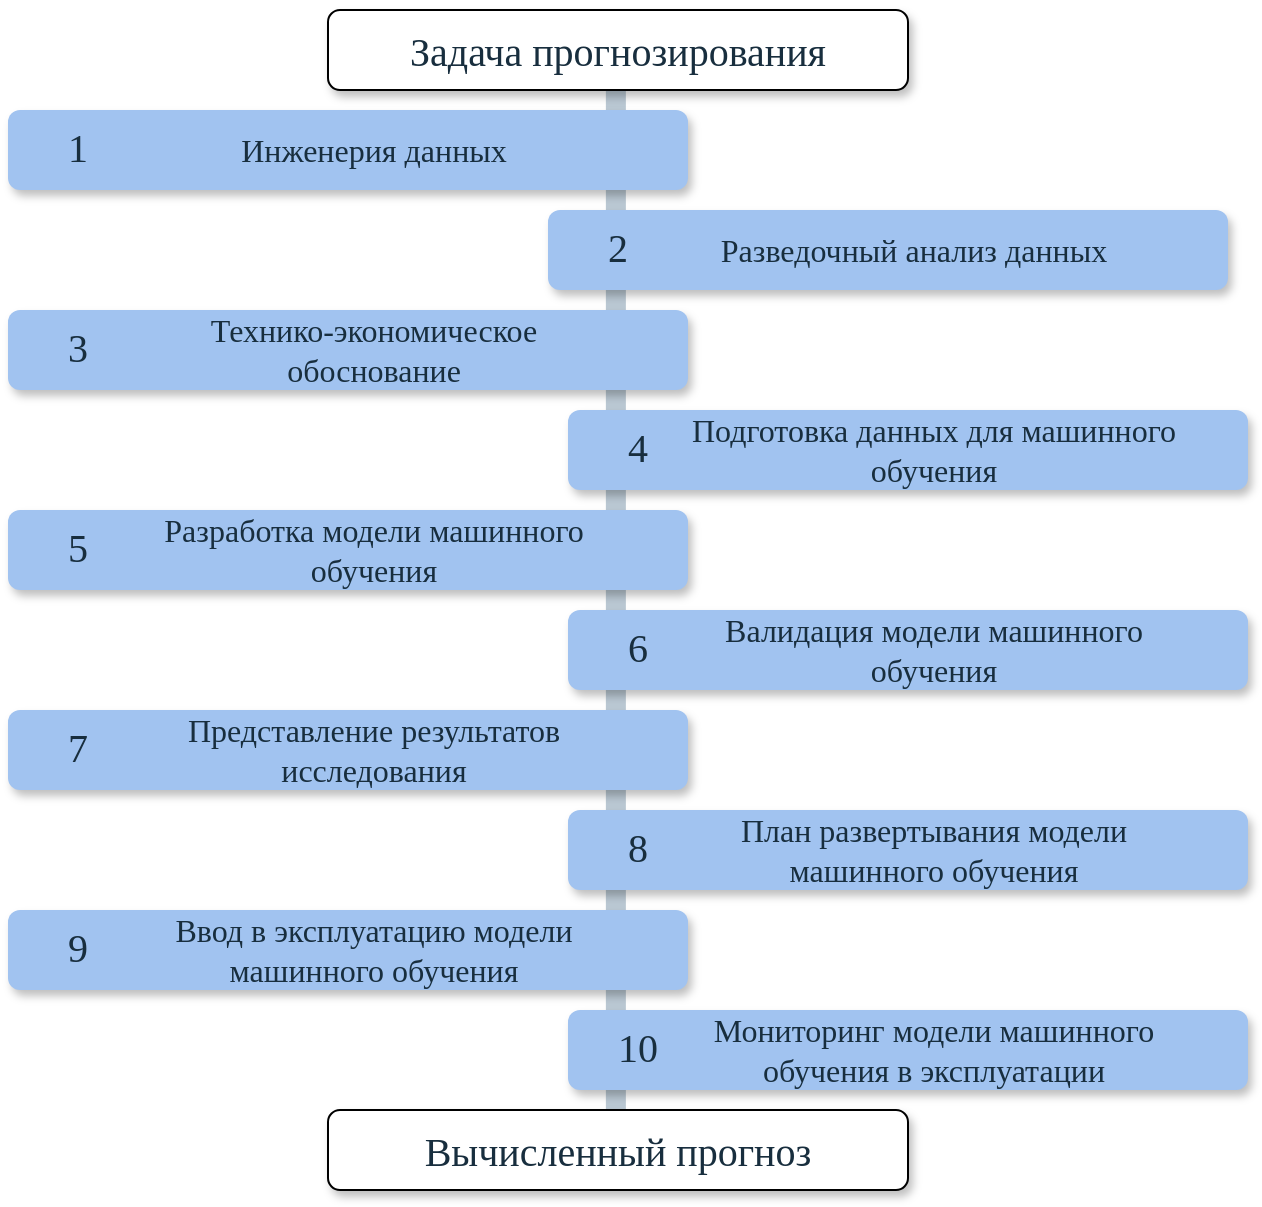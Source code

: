 <mxfile version="22.0.8" type="github">
  <diagram name="Page-1" id="fbcf5db9-b524-4cd4-e4f3-379dc89c3999">
    <mxGraphModel dx="1420" dy="744" grid="0" gridSize="10" guides="0" tooltips="1" connect="1" arrows="1" fold="1" page="1" pageScale="1" pageWidth="850" pageHeight="1100" background="none" math="0" shadow="0">
      <root>
        <mxCell id="0" />
        <mxCell id="1" parent="0" />
        <mxCell id="2a0f93b5c73ef8e7-1" value="" style="line;strokeWidth=10;direction=south;html=1;fillColor=none;fontSize=13;fontColor=#182E3E;align=center;strokeColor=#BAC8D3;labelBackgroundColor=none;" parent="1" vertex="1">
          <mxGeometry x="420" y="118.11" width="7.87" height="521.89" as="geometry" />
        </mxCell>
        <mxCell id="FrcaDq-RCSq2BCNXma5n-4" value="" style="rounded=1;whiteSpace=wrap;html=1;strokeColor=none;strokeWidth=1;fillColor=#A1C3F0;fontSize=13;fontColor=#182E3E;align=center;gradientDirection=east;verticalAlign=top;shadow=1;labelBackgroundColor=none;" vertex="1" parent="1">
          <mxGeometry x="400" y="580" width="340" height="40" as="geometry" />
        </mxCell>
        <mxCell id="FrcaDq-RCSq2BCNXma5n-5" value="10" style="text;html=1;strokeColor=none;fillColor=none;align=center;verticalAlign=middle;whiteSpace=wrap;fontSize=20;fontColor=#182E3E;labelBackgroundColor=none;fontFamily=Calibri;" vertex="1" parent="1">
          <mxGeometry x="410" y="580" width="50" height="35" as="geometry" />
        </mxCell>
        <mxCell id="FrcaDq-RCSq2BCNXma5n-6" value="Мониторинг модели машинного обучения в эксплуатации" style="text;strokeColor=none;align=center;fillColor=none;html=1;verticalAlign=middle;whiteSpace=wrap;rounded=0;fontColor=#182E3E;fontFamily=Calibri;fontSize=16;" vertex="1" parent="1">
          <mxGeometry x="460" y="580" width="246" height="40" as="geometry" />
        </mxCell>
        <mxCell id="FrcaDq-RCSq2BCNXma5n-55" value="" style="rounded=1;whiteSpace=wrap;html=1;strokeColor=default;strokeWidth=1;fillColor=default;fontSize=13;fontColor=#182E3E;align=center;gradientDirection=east;verticalAlign=top;shadow=1;labelBackgroundColor=none;" vertex="1" parent="1">
          <mxGeometry x="280" y="630" width="290" height="40" as="geometry" />
        </mxCell>
        <mxCell id="FrcaDq-RCSq2BCNXma5n-56" value="Вычисленный прогноз" style="text;html=1;strokeColor=none;fillColor=none;align=center;verticalAlign=middle;whiteSpace=wrap;fontSize=20;fontColor=#182E3E;labelBackgroundColor=none;fontFamily=Calibri;" vertex="1" parent="1">
          <mxGeometry x="280" y="630" width="290" height="40" as="geometry" />
        </mxCell>
        <mxCell id="FrcaDq-RCSq2BCNXma5n-62" value="" style="rounded=1;whiteSpace=wrap;html=1;strokeColor=none;strokeWidth=1;fillColor=#A1C3F0;fontSize=13;fontColor=#182E3E;align=center;gradientDirection=east;verticalAlign=top;shadow=1;labelBackgroundColor=none;" vertex="1" parent="1">
          <mxGeometry x="120" y="130" width="340" height="40" as="geometry" />
        </mxCell>
        <mxCell id="FrcaDq-RCSq2BCNXma5n-63" value="1" style="text;html=1;strokeColor=none;fillColor=none;align=center;verticalAlign=middle;whiteSpace=wrap;fontSize=20;fontColor=#182E3E;labelBackgroundColor=none;fontFamily=Calibri;" vertex="1" parent="1">
          <mxGeometry x="130" y="130" width="50" height="35" as="geometry" />
        </mxCell>
        <mxCell id="FrcaDq-RCSq2BCNXma5n-64" value="Инженерия данных" style="text;strokeColor=none;align=center;fillColor=none;html=1;verticalAlign=middle;whiteSpace=wrap;rounded=0;fontColor=#182E3E;fontFamily=Calibri;fontSize=16;" vertex="1" parent="1">
          <mxGeometry x="180" y="130" width="246" height="40" as="geometry" />
        </mxCell>
        <mxCell id="FrcaDq-RCSq2BCNXma5n-68" value="" style="rounded=1;whiteSpace=wrap;html=1;strokeColor=default;strokeWidth=1;fillColor=default;fontSize=13;fontColor=#182E3E;align=center;gradientDirection=east;verticalAlign=top;shadow=1;labelBackgroundColor=none;" vertex="1" parent="1">
          <mxGeometry x="280" y="80" width="290" height="40" as="geometry" />
        </mxCell>
        <mxCell id="FrcaDq-RCSq2BCNXma5n-69" value="Задача прогнозирования" style="text;html=1;strokeColor=none;fillColor=none;align=center;verticalAlign=middle;whiteSpace=wrap;fontSize=20;fontColor=#182E3E;labelBackgroundColor=none;fontFamily=Calibri;" vertex="1" parent="1">
          <mxGeometry x="280" y="80" width="290" height="40" as="geometry" />
        </mxCell>
        <mxCell id="FrcaDq-RCSq2BCNXma5n-70" value="" style="rounded=1;whiteSpace=wrap;html=1;strokeColor=none;strokeWidth=1;fillColor=#A1C3F0;fontSize=13;fontColor=#182E3E;align=center;gradientDirection=east;verticalAlign=top;shadow=1;labelBackgroundColor=none;" vertex="1" parent="1">
          <mxGeometry x="390" y="180" width="340" height="40" as="geometry" />
        </mxCell>
        <mxCell id="FrcaDq-RCSq2BCNXma5n-71" value="2" style="text;html=1;strokeColor=none;fillColor=none;align=center;verticalAlign=middle;whiteSpace=wrap;fontSize=20;fontColor=#182E3E;labelBackgroundColor=none;fontFamily=Calibri;" vertex="1" parent="1">
          <mxGeometry x="400" y="180" width="50" height="35" as="geometry" />
        </mxCell>
        <mxCell id="FrcaDq-RCSq2BCNXma5n-72" value="Разведочный анализ данных" style="text;strokeColor=none;align=center;fillColor=none;html=1;verticalAlign=middle;whiteSpace=wrap;rounded=0;fontColor=#182E3E;fontFamily=Calibri;fontSize=16;" vertex="1" parent="1">
          <mxGeometry x="450" y="180" width="246" height="40" as="geometry" />
        </mxCell>
        <mxCell id="FrcaDq-RCSq2BCNXma5n-73" value="" style="rounded=1;whiteSpace=wrap;html=1;strokeColor=none;strokeWidth=1;fillColor=#A1C3F0;fontSize=13;fontColor=#182E3E;align=center;gradientDirection=east;verticalAlign=top;shadow=1;labelBackgroundColor=none;" vertex="1" parent="1">
          <mxGeometry x="120" y="230" width="340" height="40" as="geometry" />
        </mxCell>
        <mxCell id="FrcaDq-RCSq2BCNXma5n-74" value="3" style="text;html=1;strokeColor=none;fillColor=none;align=center;verticalAlign=middle;whiteSpace=wrap;fontSize=20;fontColor=#182E3E;labelBackgroundColor=none;fontFamily=Calibri;" vertex="1" parent="1">
          <mxGeometry x="130" y="230" width="50" height="35" as="geometry" />
        </mxCell>
        <mxCell id="FrcaDq-RCSq2BCNXma5n-75" value="Технико-экономическое обоснование" style="text;strokeColor=none;align=center;fillColor=none;html=1;verticalAlign=middle;whiteSpace=wrap;rounded=0;fontColor=#182E3E;fontFamily=Calibri;fontSize=16;" vertex="1" parent="1">
          <mxGeometry x="180" y="230" width="246" height="40" as="geometry" />
        </mxCell>
        <mxCell id="FrcaDq-RCSq2BCNXma5n-76" value="" style="rounded=1;whiteSpace=wrap;html=1;strokeColor=none;strokeWidth=1;fillColor=#A1C3F0;fontSize=13;fontColor=#182E3E;align=center;gradientDirection=east;verticalAlign=top;shadow=1;labelBackgroundColor=none;" vertex="1" parent="1">
          <mxGeometry x="400" y="280" width="340" height="40" as="geometry" />
        </mxCell>
        <mxCell id="FrcaDq-RCSq2BCNXma5n-77" value="4" style="text;html=1;strokeColor=none;fillColor=none;align=center;verticalAlign=middle;whiteSpace=wrap;fontSize=20;fontColor=#182E3E;labelBackgroundColor=none;fontFamily=Calibri;" vertex="1" parent="1">
          <mxGeometry x="410" y="280" width="50" height="35" as="geometry" />
        </mxCell>
        <mxCell id="FrcaDq-RCSq2BCNXma5n-78" value="Подготовка данных для машинного обучения" style="text;strokeColor=none;align=center;fillColor=none;html=1;verticalAlign=middle;whiteSpace=wrap;rounded=0;fontColor=#182E3E;fontFamily=Calibri;fontSize=16;" vertex="1" parent="1">
          <mxGeometry x="460" y="280" width="246" height="40" as="geometry" />
        </mxCell>
        <mxCell id="FrcaDq-RCSq2BCNXma5n-79" value="" style="rounded=1;whiteSpace=wrap;html=1;strokeColor=none;strokeWidth=1;fillColor=#A1C3F0;fontSize=13;fontColor=#182E3E;align=center;gradientDirection=east;verticalAlign=top;shadow=1;labelBackgroundColor=none;" vertex="1" parent="1">
          <mxGeometry x="120" y="330" width="340" height="40" as="geometry" />
        </mxCell>
        <mxCell id="FrcaDq-RCSq2BCNXma5n-80" value="5" style="text;html=1;strokeColor=none;fillColor=none;align=center;verticalAlign=middle;whiteSpace=wrap;fontSize=20;fontColor=#182E3E;labelBackgroundColor=none;fontFamily=Calibri;" vertex="1" parent="1">
          <mxGeometry x="130" y="330" width="50" height="35" as="geometry" />
        </mxCell>
        <mxCell id="FrcaDq-RCSq2BCNXma5n-81" value="Разработка модели машинного обучения" style="text;strokeColor=none;align=center;fillColor=none;html=1;verticalAlign=middle;whiteSpace=wrap;rounded=0;fontColor=#182E3E;fontFamily=Calibri;fontSize=16;" vertex="1" parent="1">
          <mxGeometry x="180" y="330" width="246" height="40" as="geometry" />
        </mxCell>
        <mxCell id="FrcaDq-RCSq2BCNXma5n-83" value="" style="rounded=1;whiteSpace=wrap;html=1;strokeColor=none;strokeWidth=1;fillColor=#A1C3F0;fontSize=13;fontColor=#182E3E;align=center;gradientDirection=east;verticalAlign=top;shadow=1;labelBackgroundColor=none;" vertex="1" parent="1">
          <mxGeometry x="400" y="380" width="340" height="40" as="geometry" />
        </mxCell>
        <mxCell id="FrcaDq-RCSq2BCNXma5n-84" value="6" style="text;html=1;strokeColor=none;fillColor=none;align=center;verticalAlign=middle;whiteSpace=wrap;fontSize=20;fontColor=#182E3E;labelBackgroundColor=none;fontFamily=Calibri;" vertex="1" parent="1">
          <mxGeometry x="410" y="380" width="50" height="35" as="geometry" />
        </mxCell>
        <mxCell id="FrcaDq-RCSq2BCNXma5n-85" value="Валидация модели машинного обучения" style="text;strokeColor=none;align=center;fillColor=none;html=1;verticalAlign=middle;whiteSpace=wrap;rounded=0;fontColor=#182E3E;fontFamily=Calibri;fontSize=16;" vertex="1" parent="1">
          <mxGeometry x="460" y="380" width="246" height="40" as="geometry" />
        </mxCell>
        <mxCell id="FrcaDq-RCSq2BCNXma5n-86" value="" style="rounded=1;whiteSpace=wrap;html=1;strokeColor=none;strokeWidth=1;fillColor=#A1C3F0;fontSize=13;fontColor=#182E3E;align=center;gradientDirection=east;verticalAlign=top;shadow=1;labelBackgroundColor=none;" vertex="1" parent="1">
          <mxGeometry x="120" y="430" width="340" height="40" as="geometry" />
        </mxCell>
        <mxCell id="FrcaDq-RCSq2BCNXma5n-87" value="7" style="text;html=1;strokeColor=none;fillColor=none;align=center;verticalAlign=middle;whiteSpace=wrap;fontSize=20;fontColor=#182E3E;labelBackgroundColor=none;fontFamily=Calibri;" vertex="1" parent="1">
          <mxGeometry x="130" y="430" width="50" height="35" as="geometry" />
        </mxCell>
        <mxCell id="FrcaDq-RCSq2BCNXma5n-88" value="Представление результатов исследования" style="text;strokeColor=none;align=center;fillColor=none;html=1;verticalAlign=middle;whiteSpace=wrap;rounded=0;fontColor=#182E3E;fontFamily=Calibri;fontSize=16;" vertex="1" parent="1">
          <mxGeometry x="180" y="430" width="246" height="40" as="geometry" />
        </mxCell>
        <mxCell id="FrcaDq-RCSq2BCNXma5n-89" value="" style="rounded=1;whiteSpace=wrap;html=1;strokeColor=none;strokeWidth=1;fillColor=#A1C3F0;fontSize=13;fontColor=#182E3E;align=center;gradientDirection=east;verticalAlign=top;shadow=1;labelBackgroundColor=none;" vertex="1" parent="1">
          <mxGeometry x="400" y="480" width="340" height="40" as="geometry" />
        </mxCell>
        <mxCell id="FrcaDq-RCSq2BCNXma5n-90" value="8" style="text;html=1;strokeColor=none;fillColor=none;align=center;verticalAlign=middle;whiteSpace=wrap;fontSize=20;fontColor=#182E3E;labelBackgroundColor=none;fontFamily=Calibri;" vertex="1" parent="1">
          <mxGeometry x="410" y="480" width="50" height="35" as="geometry" />
        </mxCell>
        <mxCell id="FrcaDq-RCSq2BCNXma5n-91" value="План развертывания модели машинного обучения" style="text;strokeColor=none;align=center;fillColor=none;html=1;verticalAlign=middle;whiteSpace=wrap;rounded=0;fontColor=#182E3E;fontFamily=Calibri;fontSize=16;" vertex="1" parent="1">
          <mxGeometry x="460" y="480" width="246" height="40" as="geometry" />
        </mxCell>
        <mxCell id="FrcaDq-RCSq2BCNXma5n-92" value="" style="rounded=1;whiteSpace=wrap;html=1;strokeColor=none;strokeWidth=1;fillColor=#A1C3F0;fontSize=13;fontColor=#182E3E;align=center;gradientDirection=east;verticalAlign=top;shadow=1;labelBackgroundColor=none;" vertex="1" parent="1">
          <mxGeometry x="120" y="530" width="340" height="40" as="geometry" />
        </mxCell>
        <mxCell id="FrcaDq-RCSq2BCNXma5n-93" value="9" style="text;html=1;strokeColor=none;fillColor=none;align=center;verticalAlign=middle;whiteSpace=wrap;fontSize=20;fontColor=#182E3E;labelBackgroundColor=none;fontFamily=Calibri;" vertex="1" parent="1">
          <mxGeometry x="130" y="530" width="50" height="35" as="geometry" />
        </mxCell>
        <mxCell id="FrcaDq-RCSq2BCNXma5n-94" value="Ввод в эксплуатацию модели машинного обучения" style="text;strokeColor=none;align=center;fillColor=none;html=1;verticalAlign=middle;whiteSpace=wrap;rounded=0;fontColor=#182E3E;fontFamily=Calibri;fontSize=16;" vertex="1" parent="1">
          <mxGeometry x="180" y="530" width="246" height="40" as="geometry" />
        </mxCell>
      </root>
    </mxGraphModel>
  </diagram>
</mxfile>
